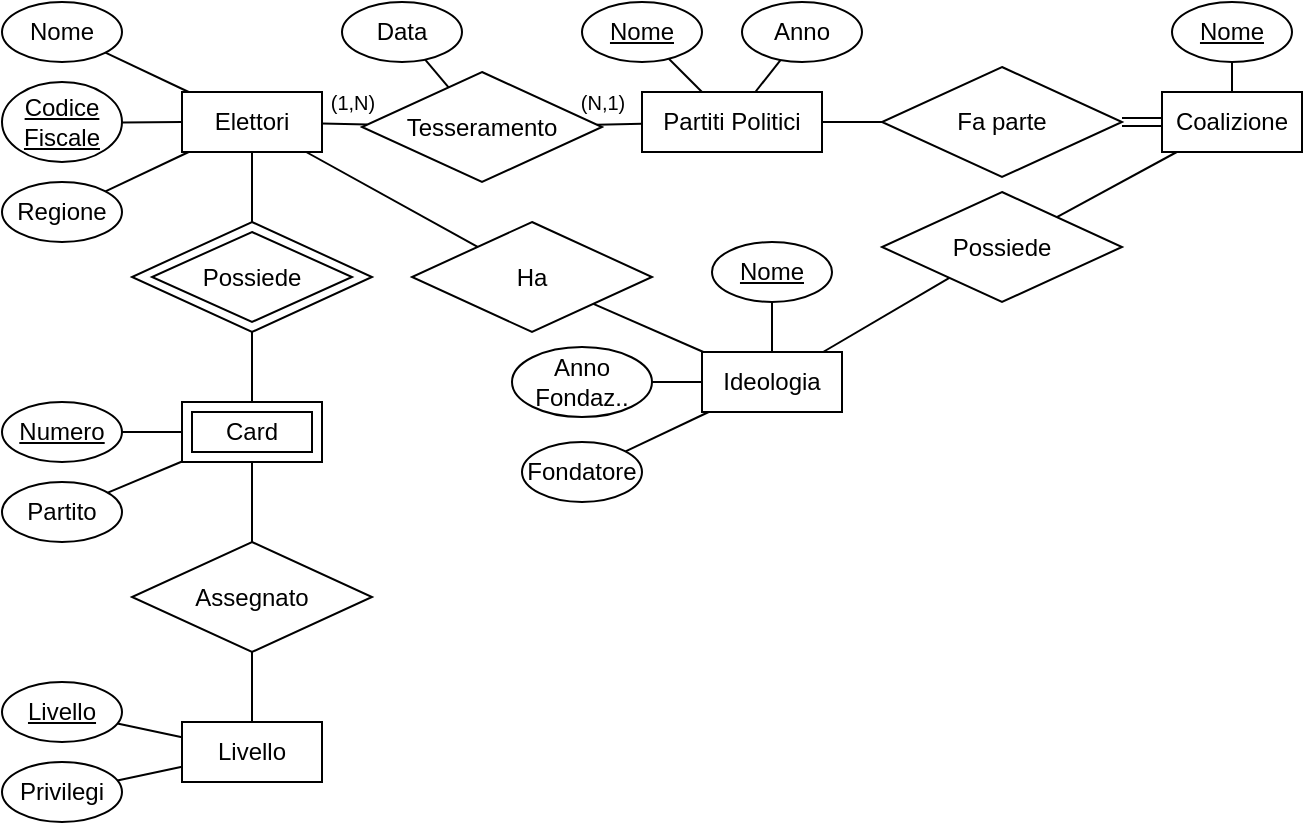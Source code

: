 <mxfile version="20.4.2" type="github">
  <diagram id="C5RBs43oDa-KdzZeNtuy" name="Page-1">
    <mxGraphModel dx="813" dy="433" grid="1" gridSize="10" guides="1" tooltips="1" connect="1" arrows="1" fold="1" page="1" pageScale="1" pageWidth="827" pageHeight="1169" math="0" shadow="0">
      <root>
        <mxCell id="WIyWlLk6GJQsqaUBKTNV-0" />
        <mxCell id="WIyWlLk6GJQsqaUBKTNV-1" parent="WIyWlLk6GJQsqaUBKTNV-0" />
        <mxCell id="VecBHE5CzutG2xnI-Z2K-13" style="edgeStyle=none;rounded=0;orthogonalLoop=1;jettySize=auto;html=1;endArrow=none;endFill=0;" edge="1" parent="WIyWlLk6GJQsqaUBKTNV-1" source="VecBHE5CzutG2xnI-Z2K-0" target="VecBHE5CzutG2xnI-Z2K-12">
          <mxGeometry relative="1" as="geometry" />
        </mxCell>
        <mxCell id="VecBHE5CzutG2xnI-Z2K-43" style="edgeStyle=none;rounded=0;orthogonalLoop=1;jettySize=auto;html=1;fontSize=10;endArrow=none;endFill=0;" edge="1" parent="WIyWlLk6GJQsqaUBKTNV-1" source="VecBHE5CzutG2xnI-Z2K-0" target="VecBHE5CzutG2xnI-Z2K-42">
          <mxGeometry relative="1" as="geometry" />
        </mxCell>
        <mxCell id="VecBHE5CzutG2xnI-Z2K-0" value="Elettori" style="rounded=0;whiteSpace=wrap;html=1;" vertex="1" parent="WIyWlLk6GJQsqaUBKTNV-1">
          <mxGeometry x="130" y="75" width="70" height="30" as="geometry" />
        </mxCell>
        <mxCell id="VecBHE5CzutG2xnI-Z2K-4" style="rounded=0;orthogonalLoop=1;jettySize=auto;html=1;endArrow=none;endFill=0;" edge="1" parent="WIyWlLk6GJQsqaUBKTNV-1" source="VecBHE5CzutG2xnI-Z2K-1" target="VecBHE5CzutG2xnI-Z2K-0">
          <mxGeometry relative="1" as="geometry" />
        </mxCell>
        <mxCell id="VecBHE5CzutG2xnI-Z2K-1" value="Nome" style="ellipse;whiteSpace=wrap;html=1;" vertex="1" parent="WIyWlLk6GJQsqaUBKTNV-1">
          <mxGeometry x="40" y="30" width="60" height="30" as="geometry" />
        </mxCell>
        <mxCell id="VecBHE5CzutG2xnI-Z2K-5" style="edgeStyle=none;rounded=0;orthogonalLoop=1;jettySize=auto;html=1;endArrow=none;endFill=0;" edge="1" parent="WIyWlLk6GJQsqaUBKTNV-1" source="VecBHE5CzutG2xnI-Z2K-2" target="VecBHE5CzutG2xnI-Z2K-0">
          <mxGeometry relative="1" as="geometry" />
        </mxCell>
        <mxCell id="VecBHE5CzutG2xnI-Z2K-2" value="&lt;u&gt;Codice Fiscale&lt;/u&gt;" style="ellipse;whiteSpace=wrap;html=1;" vertex="1" parent="WIyWlLk6GJQsqaUBKTNV-1">
          <mxGeometry x="40" y="70" width="60" height="40" as="geometry" />
        </mxCell>
        <mxCell id="VecBHE5CzutG2xnI-Z2K-6" style="edgeStyle=none;rounded=0;orthogonalLoop=1;jettySize=auto;html=1;endArrow=none;endFill=0;" edge="1" parent="WIyWlLk6GJQsqaUBKTNV-1" source="VecBHE5CzutG2xnI-Z2K-3" target="VecBHE5CzutG2xnI-Z2K-0">
          <mxGeometry relative="1" as="geometry" />
        </mxCell>
        <mxCell id="VecBHE5CzutG2xnI-Z2K-3" value="Regione" style="ellipse;whiteSpace=wrap;html=1;" vertex="1" parent="WIyWlLk6GJQsqaUBKTNV-1">
          <mxGeometry x="40" y="120" width="60" height="30" as="geometry" />
        </mxCell>
        <mxCell id="VecBHE5CzutG2xnI-Z2K-53" style="edgeStyle=none;rounded=0;orthogonalLoop=1;jettySize=auto;html=1;fontSize=10;endArrow=none;endFill=0;" edge="1" parent="WIyWlLk6GJQsqaUBKTNV-1" source="VecBHE5CzutG2xnI-Z2K-7" target="VecBHE5CzutG2xnI-Z2K-52">
          <mxGeometry relative="1" as="geometry" />
        </mxCell>
        <mxCell id="VecBHE5CzutG2xnI-Z2K-7" value="Partiti Politici" style="rounded=0;whiteSpace=wrap;html=1;" vertex="1" parent="WIyWlLk6GJQsqaUBKTNV-1">
          <mxGeometry x="360" y="75" width="90" height="30" as="geometry" />
        </mxCell>
        <mxCell id="VecBHE5CzutG2xnI-Z2K-10" style="edgeStyle=none;rounded=0;orthogonalLoop=1;jettySize=auto;html=1;endArrow=none;endFill=0;" edge="1" parent="WIyWlLk6GJQsqaUBKTNV-1" source="VecBHE5CzutG2xnI-Z2K-8" target="VecBHE5CzutG2xnI-Z2K-7">
          <mxGeometry relative="1" as="geometry" />
        </mxCell>
        <mxCell id="VecBHE5CzutG2xnI-Z2K-8" value="Nome" style="ellipse;whiteSpace=wrap;html=1;fontStyle=4" vertex="1" parent="WIyWlLk6GJQsqaUBKTNV-1">
          <mxGeometry x="330" y="30" width="60" height="30" as="geometry" />
        </mxCell>
        <mxCell id="VecBHE5CzutG2xnI-Z2K-11" style="edgeStyle=none;rounded=0;orthogonalLoop=1;jettySize=auto;html=1;endArrow=none;endFill=0;" edge="1" parent="WIyWlLk6GJQsqaUBKTNV-1" source="VecBHE5CzutG2xnI-Z2K-9" target="VecBHE5CzutG2xnI-Z2K-7">
          <mxGeometry relative="1" as="geometry" />
        </mxCell>
        <mxCell id="VecBHE5CzutG2xnI-Z2K-9" value="Anno" style="ellipse;whiteSpace=wrap;html=1;" vertex="1" parent="WIyWlLk6GJQsqaUBKTNV-1">
          <mxGeometry x="410" y="30" width="60" height="30" as="geometry" />
        </mxCell>
        <mxCell id="VecBHE5CzutG2xnI-Z2K-14" style="edgeStyle=none;rounded=0;orthogonalLoop=1;jettySize=auto;html=1;endArrow=none;endFill=0;" edge="1" parent="WIyWlLk6GJQsqaUBKTNV-1" source="VecBHE5CzutG2xnI-Z2K-12" target="VecBHE5CzutG2xnI-Z2K-7">
          <mxGeometry relative="1" as="geometry" />
        </mxCell>
        <mxCell id="VecBHE5CzutG2xnI-Z2K-12" value="Tesseramento" style="rhombus;whiteSpace=wrap;html=1;" vertex="1" parent="WIyWlLk6GJQsqaUBKTNV-1">
          <mxGeometry x="220" y="65" width="120" height="55" as="geometry" />
        </mxCell>
        <mxCell id="VecBHE5CzutG2xnI-Z2K-16" style="edgeStyle=none;rounded=0;orthogonalLoop=1;jettySize=auto;html=1;endArrow=none;endFill=0;" edge="1" parent="WIyWlLk6GJQsqaUBKTNV-1" source="VecBHE5CzutG2xnI-Z2K-15" target="VecBHE5CzutG2xnI-Z2K-12">
          <mxGeometry relative="1" as="geometry" />
        </mxCell>
        <mxCell id="VecBHE5CzutG2xnI-Z2K-15" value="Data" style="ellipse;whiteSpace=wrap;html=1;fontStyle=0" vertex="1" parent="WIyWlLk6GJQsqaUBKTNV-1">
          <mxGeometry x="210" y="30" width="60" height="30" as="geometry" />
        </mxCell>
        <mxCell id="VecBHE5CzutG2xnI-Z2K-17" value="&lt;font style=&quot;font-size: 10px;&quot;&gt;(N,1)&lt;/font&gt;" style="text;html=1;resizable=0;autosize=1;align=center;verticalAlign=middle;points=[];fillColor=none;strokeColor=none;rounded=0;" vertex="1" parent="WIyWlLk6GJQsqaUBKTNV-1">
          <mxGeometry x="315" y="65" width="50" height="30" as="geometry" />
        </mxCell>
        <mxCell id="VecBHE5CzutG2xnI-Z2K-18" value="&lt;font style=&quot;font-size: 10px;&quot;&gt;(1,N)&lt;/font&gt;" style="text;html=1;resizable=0;autosize=1;align=center;verticalAlign=middle;points=[];fillColor=none;strokeColor=none;rounded=0;" vertex="1" parent="WIyWlLk6GJQsqaUBKTNV-1">
          <mxGeometry x="190" y="65" width="50" height="30" as="geometry" />
        </mxCell>
        <mxCell id="VecBHE5CzutG2xnI-Z2K-21" style="edgeStyle=none;rounded=0;orthogonalLoop=1;jettySize=auto;html=1;fontSize=10;endArrow=none;endFill=0;" edge="1" parent="WIyWlLk6GJQsqaUBKTNV-1" source="VecBHE5CzutG2xnI-Z2K-19" target="VecBHE5CzutG2xnI-Z2K-20">
          <mxGeometry relative="1" as="geometry" />
        </mxCell>
        <mxCell id="VecBHE5CzutG2xnI-Z2K-31" style="edgeStyle=none;rounded=0;orthogonalLoop=1;jettySize=auto;html=1;fontSize=10;endArrow=none;endFill=0;" edge="1" parent="WIyWlLk6GJQsqaUBKTNV-1" source="VecBHE5CzutG2xnI-Z2K-19" target="VecBHE5CzutG2xnI-Z2K-28">
          <mxGeometry relative="1" as="geometry" />
        </mxCell>
        <mxCell id="VecBHE5CzutG2xnI-Z2K-35" style="edgeStyle=none;rounded=0;orthogonalLoop=1;jettySize=auto;html=1;fontSize=10;endArrow=none;endFill=0;" edge="1" parent="WIyWlLk6GJQsqaUBKTNV-1" source="VecBHE5CzutG2xnI-Z2K-19" target="VecBHE5CzutG2xnI-Z2K-34">
          <mxGeometry relative="1" as="geometry" />
        </mxCell>
        <mxCell id="VecBHE5CzutG2xnI-Z2K-19" value="Card" style="rounded=0;whiteSpace=wrap;html=1;" vertex="1" parent="WIyWlLk6GJQsqaUBKTNV-1">
          <mxGeometry x="130" y="230" width="70" height="30" as="geometry" />
        </mxCell>
        <mxCell id="VecBHE5CzutG2xnI-Z2K-22" style="edgeStyle=none;rounded=0;orthogonalLoop=1;jettySize=auto;html=1;fontSize=10;endArrow=none;endFill=0;" edge="1" parent="WIyWlLk6GJQsqaUBKTNV-1" source="VecBHE5CzutG2xnI-Z2K-20" target="VecBHE5CzutG2xnI-Z2K-0">
          <mxGeometry relative="1" as="geometry" />
        </mxCell>
        <mxCell id="VecBHE5CzutG2xnI-Z2K-20" value="Possiede" style="rhombus;whiteSpace=wrap;html=1;" vertex="1" parent="WIyWlLk6GJQsqaUBKTNV-1">
          <mxGeometry x="105" y="140" width="120" height="55" as="geometry" />
        </mxCell>
        <mxCell id="VecBHE5CzutG2xnI-Z2K-23" value="Card" style="rounded=0;whiteSpace=wrap;html=1;" vertex="1" parent="WIyWlLk6GJQsqaUBKTNV-1">
          <mxGeometry x="135" y="235" width="60" height="20" as="geometry" />
        </mxCell>
        <mxCell id="VecBHE5CzutG2xnI-Z2K-24" value="Possiede" style="rhombus;whiteSpace=wrap;html=1;" vertex="1" parent="WIyWlLk6GJQsqaUBKTNV-1">
          <mxGeometry x="115" y="145" width="100" height="45" as="geometry" />
        </mxCell>
        <mxCell id="VecBHE5CzutG2xnI-Z2K-27" style="edgeStyle=none;rounded=0;orthogonalLoop=1;jettySize=auto;html=1;fontSize=10;endArrow=none;endFill=0;" edge="1" parent="WIyWlLk6GJQsqaUBKTNV-1" source="VecBHE5CzutG2xnI-Z2K-25" target="VecBHE5CzutG2xnI-Z2K-19">
          <mxGeometry relative="1" as="geometry" />
        </mxCell>
        <mxCell id="VecBHE5CzutG2xnI-Z2K-25" value="&lt;u&gt;Numero&lt;/u&gt;" style="ellipse;whiteSpace=wrap;html=1;" vertex="1" parent="WIyWlLk6GJQsqaUBKTNV-1">
          <mxGeometry x="40" y="230" width="60" height="30" as="geometry" />
        </mxCell>
        <mxCell id="VecBHE5CzutG2xnI-Z2K-28" value="Partito" style="ellipse;whiteSpace=wrap;html=1;" vertex="1" parent="WIyWlLk6GJQsqaUBKTNV-1">
          <mxGeometry x="40" y="270" width="60" height="30" as="geometry" />
        </mxCell>
        <mxCell id="VecBHE5CzutG2xnI-Z2K-36" style="edgeStyle=none;rounded=0;orthogonalLoop=1;jettySize=auto;html=1;fontSize=10;endArrow=none;endFill=0;" edge="1" parent="WIyWlLk6GJQsqaUBKTNV-1" source="VecBHE5CzutG2xnI-Z2K-32" target="VecBHE5CzutG2xnI-Z2K-34">
          <mxGeometry relative="1" as="geometry" />
        </mxCell>
        <mxCell id="VecBHE5CzutG2xnI-Z2K-32" value="Livello" style="rounded=0;whiteSpace=wrap;html=1;" vertex="1" parent="WIyWlLk6GJQsqaUBKTNV-1">
          <mxGeometry x="130" y="390" width="70" height="30" as="geometry" />
        </mxCell>
        <mxCell id="VecBHE5CzutG2xnI-Z2K-34" value="Assegnato" style="rhombus;whiteSpace=wrap;html=1;" vertex="1" parent="WIyWlLk6GJQsqaUBKTNV-1">
          <mxGeometry x="105" y="300" width="120" height="55" as="geometry" />
        </mxCell>
        <mxCell id="VecBHE5CzutG2xnI-Z2K-39" style="edgeStyle=none;rounded=0;orthogonalLoop=1;jettySize=auto;html=1;fontSize=10;endArrow=none;endFill=0;" edge="1" parent="WIyWlLk6GJQsqaUBKTNV-1" source="VecBHE5CzutG2xnI-Z2K-37" target="VecBHE5CzutG2xnI-Z2K-32">
          <mxGeometry relative="1" as="geometry" />
        </mxCell>
        <mxCell id="VecBHE5CzutG2xnI-Z2K-37" value="&lt;u&gt;Livello&lt;/u&gt;" style="ellipse;whiteSpace=wrap;html=1;" vertex="1" parent="WIyWlLk6GJQsqaUBKTNV-1">
          <mxGeometry x="40" y="370" width="60" height="30" as="geometry" />
        </mxCell>
        <mxCell id="VecBHE5CzutG2xnI-Z2K-40" style="edgeStyle=none;rounded=0;orthogonalLoop=1;jettySize=auto;html=1;fontSize=10;endArrow=none;endFill=0;" edge="1" parent="WIyWlLk6GJQsqaUBKTNV-1" source="VecBHE5CzutG2xnI-Z2K-38" target="VecBHE5CzutG2xnI-Z2K-32">
          <mxGeometry relative="1" as="geometry" />
        </mxCell>
        <mxCell id="VecBHE5CzutG2xnI-Z2K-38" value="Privilegi" style="ellipse;whiteSpace=wrap;html=1;" vertex="1" parent="WIyWlLk6GJQsqaUBKTNV-1">
          <mxGeometry x="40" y="410" width="60" height="30" as="geometry" />
        </mxCell>
        <mxCell id="VecBHE5CzutG2xnI-Z2K-50" style="edgeStyle=none;rounded=0;orthogonalLoop=1;jettySize=auto;html=1;fontSize=10;endArrow=none;endFill=0;" edge="1" parent="WIyWlLk6GJQsqaUBKTNV-1" source="VecBHE5CzutG2xnI-Z2K-41" target="VecBHE5CzutG2xnI-Z2K-49">
          <mxGeometry relative="1" as="geometry" />
        </mxCell>
        <mxCell id="VecBHE5CzutG2xnI-Z2K-41" value="Ideologia" style="rounded=0;whiteSpace=wrap;html=1;" vertex="1" parent="WIyWlLk6GJQsqaUBKTNV-1">
          <mxGeometry x="390" y="205" width="70" height="30" as="geometry" />
        </mxCell>
        <mxCell id="VecBHE5CzutG2xnI-Z2K-44" style="edgeStyle=none;rounded=0;orthogonalLoop=1;jettySize=auto;html=1;fontSize=10;endArrow=none;endFill=0;" edge="1" parent="WIyWlLk6GJQsqaUBKTNV-1" source="VecBHE5CzutG2xnI-Z2K-42" target="VecBHE5CzutG2xnI-Z2K-41">
          <mxGeometry relative="1" as="geometry" />
        </mxCell>
        <mxCell id="VecBHE5CzutG2xnI-Z2K-42" value="Ha" style="rhombus;whiteSpace=wrap;html=1;" vertex="1" parent="WIyWlLk6GJQsqaUBKTNV-1">
          <mxGeometry x="245" y="140" width="120" height="55" as="geometry" />
        </mxCell>
        <mxCell id="VecBHE5CzutG2xnI-Z2K-46" style="edgeStyle=none;rounded=0;orthogonalLoop=1;jettySize=auto;html=1;fontSize=10;endArrow=none;endFill=0;" edge="1" parent="WIyWlLk6GJQsqaUBKTNV-1" source="VecBHE5CzutG2xnI-Z2K-45" target="VecBHE5CzutG2xnI-Z2K-41">
          <mxGeometry relative="1" as="geometry" />
        </mxCell>
        <mxCell id="VecBHE5CzutG2xnI-Z2K-45" value="Nome" style="ellipse;whiteSpace=wrap;html=1;fontStyle=4" vertex="1" parent="WIyWlLk6GJQsqaUBKTNV-1">
          <mxGeometry x="395" y="150" width="60" height="30" as="geometry" />
        </mxCell>
        <mxCell id="VecBHE5CzutG2xnI-Z2K-48" style="edgeStyle=none;rounded=0;orthogonalLoop=1;jettySize=auto;html=1;fontSize=10;endArrow=none;endFill=0;" edge="1" parent="WIyWlLk6GJQsqaUBKTNV-1" source="VecBHE5CzutG2xnI-Z2K-47" target="VecBHE5CzutG2xnI-Z2K-41">
          <mxGeometry relative="1" as="geometry" />
        </mxCell>
        <mxCell id="VecBHE5CzutG2xnI-Z2K-47" value="Anno&lt;br&gt;Fondaz.." style="ellipse;whiteSpace=wrap;html=1;" vertex="1" parent="WIyWlLk6GJQsqaUBKTNV-1">
          <mxGeometry x="295" y="202.5" width="70" height="35" as="geometry" />
        </mxCell>
        <mxCell id="VecBHE5CzutG2xnI-Z2K-49" value="Fondatore" style="ellipse;whiteSpace=wrap;html=1;" vertex="1" parent="WIyWlLk6GJQsqaUBKTNV-1">
          <mxGeometry x="300" y="250" width="60" height="30" as="geometry" />
        </mxCell>
        <mxCell id="VecBHE5CzutG2xnI-Z2K-54" style="edgeStyle=none;rounded=0;orthogonalLoop=1;jettySize=auto;html=1;fontSize=10;endArrow=none;endFill=0;shape=link;" edge="1" parent="WIyWlLk6GJQsqaUBKTNV-1" source="VecBHE5CzutG2xnI-Z2K-51" target="VecBHE5CzutG2xnI-Z2K-52">
          <mxGeometry relative="1" as="geometry">
            <mxPoint x="590" y="120" as="targetPoint" />
          </mxGeometry>
        </mxCell>
        <mxCell id="VecBHE5CzutG2xnI-Z2K-51" value="Coalizione" style="rounded=0;whiteSpace=wrap;html=1;" vertex="1" parent="WIyWlLk6GJQsqaUBKTNV-1">
          <mxGeometry x="620" y="75" width="70" height="30" as="geometry" />
        </mxCell>
        <mxCell id="VecBHE5CzutG2xnI-Z2K-52" value="Fa parte" style="rhombus;whiteSpace=wrap;html=1;" vertex="1" parent="WIyWlLk6GJQsqaUBKTNV-1">
          <mxGeometry x="480" y="62.5" width="120" height="55" as="geometry" />
        </mxCell>
        <mxCell id="VecBHE5CzutG2xnI-Z2K-56" style="edgeStyle=none;rounded=0;orthogonalLoop=1;jettySize=auto;html=1;fontSize=10;endArrow=none;endFill=0;" edge="1" parent="WIyWlLk6GJQsqaUBKTNV-1" source="VecBHE5CzutG2xnI-Z2K-55" target="VecBHE5CzutG2xnI-Z2K-51">
          <mxGeometry relative="1" as="geometry" />
        </mxCell>
        <mxCell id="VecBHE5CzutG2xnI-Z2K-55" value="Nome" style="ellipse;whiteSpace=wrap;html=1;fontStyle=4" vertex="1" parent="WIyWlLk6GJQsqaUBKTNV-1">
          <mxGeometry x="625" y="30" width="60" height="30" as="geometry" />
        </mxCell>
        <mxCell id="VecBHE5CzutG2xnI-Z2K-58" style="edgeStyle=none;rounded=0;orthogonalLoop=1;jettySize=auto;html=1;fontSize=10;endArrow=none;endFill=0;" edge="1" parent="WIyWlLk6GJQsqaUBKTNV-1" source="VecBHE5CzutG2xnI-Z2K-57" target="VecBHE5CzutG2xnI-Z2K-51">
          <mxGeometry relative="1" as="geometry" />
        </mxCell>
        <mxCell id="VecBHE5CzutG2xnI-Z2K-59" style="edgeStyle=none;rounded=0;orthogonalLoop=1;jettySize=auto;html=1;fontSize=10;endArrow=none;endFill=0;" edge="1" parent="WIyWlLk6GJQsqaUBKTNV-1" source="VecBHE5CzutG2xnI-Z2K-57" target="VecBHE5CzutG2xnI-Z2K-41">
          <mxGeometry relative="1" as="geometry" />
        </mxCell>
        <mxCell id="VecBHE5CzutG2xnI-Z2K-57" value="Possiede" style="rhombus;whiteSpace=wrap;html=1;" vertex="1" parent="WIyWlLk6GJQsqaUBKTNV-1">
          <mxGeometry x="480" y="125" width="120" height="55" as="geometry" />
        </mxCell>
      </root>
    </mxGraphModel>
  </diagram>
</mxfile>
